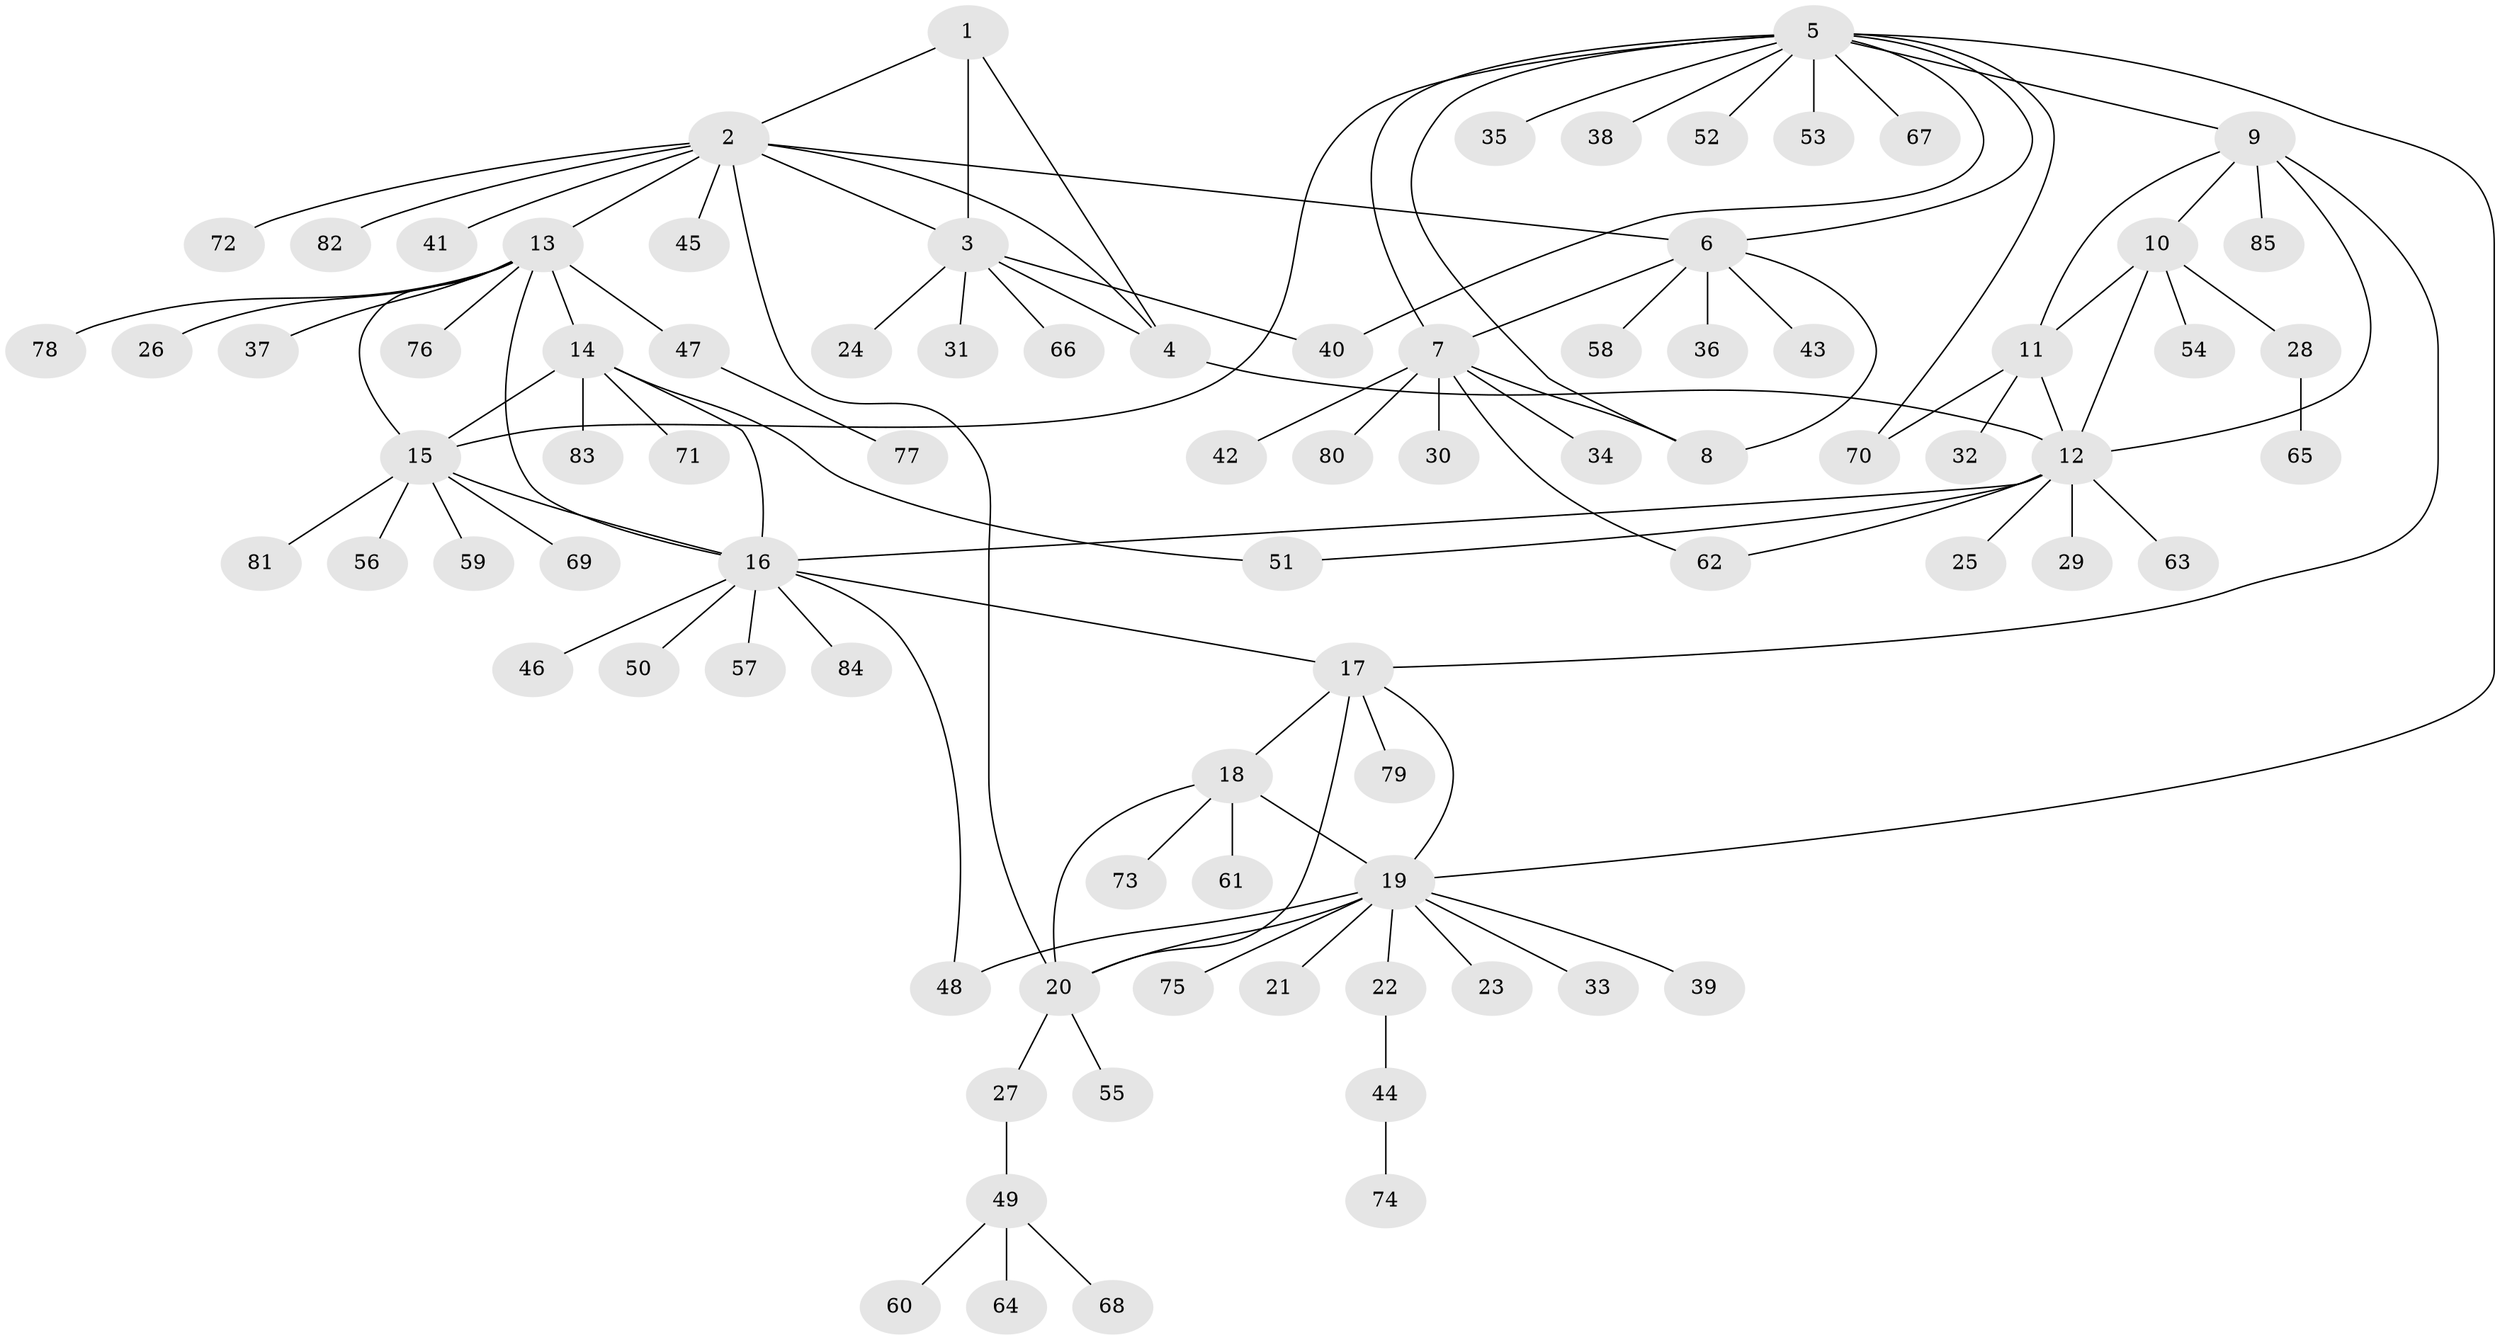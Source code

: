 // coarse degree distribution, {6: 0.058823529411764705, 11: 0.029411764705882353, 7: 0.08823529411764706, 3: 0.058823529411764705, 12: 0.029411764705882353, 4: 0.029411764705882353, 1: 0.6470588235294118, 2: 0.058823529411764705}
// Generated by graph-tools (version 1.1) at 2025/19/03/04/25 18:19:55]
// undirected, 85 vertices, 110 edges
graph export_dot {
graph [start="1"]
  node [color=gray90,style=filled];
  1;
  2;
  3;
  4;
  5;
  6;
  7;
  8;
  9;
  10;
  11;
  12;
  13;
  14;
  15;
  16;
  17;
  18;
  19;
  20;
  21;
  22;
  23;
  24;
  25;
  26;
  27;
  28;
  29;
  30;
  31;
  32;
  33;
  34;
  35;
  36;
  37;
  38;
  39;
  40;
  41;
  42;
  43;
  44;
  45;
  46;
  47;
  48;
  49;
  50;
  51;
  52;
  53;
  54;
  55;
  56;
  57;
  58;
  59;
  60;
  61;
  62;
  63;
  64;
  65;
  66;
  67;
  68;
  69;
  70;
  71;
  72;
  73;
  74;
  75;
  76;
  77;
  78;
  79;
  80;
  81;
  82;
  83;
  84;
  85;
  1 -- 2;
  1 -- 3;
  1 -- 4;
  2 -- 3;
  2 -- 4;
  2 -- 6;
  2 -- 13;
  2 -- 20;
  2 -- 41;
  2 -- 45;
  2 -- 72;
  2 -- 82;
  3 -- 4;
  3 -- 24;
  3 -- 31;
  3 -- 40;
  3 -- 66;
  4 -- 12;
  5 -- 6;
  5 -- 7;
  5 -- 8;
  5 -- 9;
  5 -- 15;
  5 -- 19;
  5 -- 35;
  5 -- 38;
  5 -- 40;
  5 -- 52;
  5 -- 53;
  5 -- 67;
  5 -- 70;
  6 -- 7;
  6 -- 8;
  6 -- 36;
  6 -- 43;
  6 -- 58;
  7 -- 8;
  7 -- 30;
  7 -- 34;
  7 -- 42;
  7 -- 62;
  7 -- 80;
  9 -- 10;
  9 -- 11;
  9 -- 12;
  9 -- 17;
  9 -- 85;
  10 -- 11;
  10 -- 12;
  10 -- 28;
  10 -- 54;
  11 -- 12;
  11 -- 32;
  11 -- 70;
  12 -- 16;
  12 -- 25;
  12 -- 29;
  12 -- 51;
  12 -- 62;
  12 -- 63;
  13 -- 14;
  13 -- 15;
  13 -- 16;
  13 -- 26;
  13 -- 37;
  13 -- 47;
  13 -- 76;
  13 -- 78;
  14 -- 15;
  14 -- 16;
  14 -- 51;
  14 -- 71;
  14 -- 83;
  15 -- 16;
  15 -- 56;
  15 -- 59;
  15 -- 69;
  15 -- 81;
  16 -- 17;
  16 -- 46;
  16 -- 48;
  16 -- 50;
  16 -- 57;
  16 -- 84;
  17 -- 18;
  17 -- 19;
  17 -- 20;
  17 -- 79;
  18 -- 19;
  18 -- 20;
  18 -- 61;
  18 -- 73;
  19 -- 20;
  19 -- 21;
  19 -- 22;
  19 -- 23;
  19 -- 33;
  19 -- 39;
  19 -- 48;
  19 -- 75;
  20 -- 27;
  20 -- 55;
  22 -- 44;
  27 -- 49;
  28 -- 65;
  44 -- 74;
  47 -- 77;
  49 -- 60;
  49 -- 64;
  49 -- 68;
}
